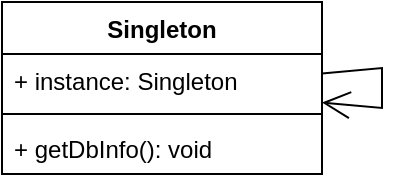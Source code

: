 <mxfile version="21.6.1" type="device">
  <diagram name="Страница 1" id="M4O8nj3WsT1Xa70sqegW">
    <mxGraphModel dx="1195" dy="712" grid="1" gridSize="10" guides="1" tooltips="1" connect="1" arrows="1" fold="1" page="1" pageScale="1" pageWidth="700" pageHeight="1000" math="0" shadow="0">
      <root>
        <mxCell id="0" />
        <mxCell id="1" parent="0" />
        <mxCell id="7J45bNQ8nMFz919vk9rQ-1" value="Singleton" style="swimlane;fontStyle=1;align=center;verticalAlign=top;childLayout=stackLayout;horizontal=1;startSize=26;horizontalStack=0;resizeParent=1;resizeParentMax=0;resizeLast=0;collapsible=1;marginBottom=0;whiteSpace=wrap;html=1;" vertex="1" parent="1">
          <mxGeometry x="240" y="80" width="160" height="86" as="geometry" />
        </mxCell>
        <mxCell id="7J45bNQ8nMFz919vk9rQ-2" value="+ instance: Singleton" style="text;strokeColor=none;fillColor=none;align=left;verticalAlign=top;spacingLeft=4;spacingRight=4;overflow=hidden;rotatable=0;points=[[0,0.5],[1,0.5]];portConstraint=eastwest;whiteSpace=wrap;html=1;" vertex="1" parent="7J45bNQ8nMFz919vk9rQ-1">
          <mxGeometry y="26" width="160" height="26" as="geometry" />
        </mxCell>
        <mxCell id="7J45bNQ8nMFz919vk9rQ-3" value="" style="line;strokeWidth=1;fillColor=none;align=left;verticalAlign=middle;spacingTop=-1;spacingLeft=3;spacingRight=3;rotatable=0;labelPosition=right;points=[];portConstraint=eastwest;strokeColor=inherit;" vertex="1" parent="7J45bNQ8nMFz919vk9rQ-1">
          <mxGeometry y="52" width="160" height="8" as="geometry" />
        </mxCell>
        <mxCell id="7J45bNQ8nMFz919vk9rQ-4" value="+ getDbInfo(): void" style="text;strokeColor=none;fillColor=none;align=left;verticalAlign=top;spacingLeft=4;spacingRight=4;overflow=hidden;rotatable=0;points=[[0,0.5],[1,0.5]];portConstraint=eastwest;whiteSpace=wrap;html=1;" vertex="1" parent="7J45bNQ8nMFz919vk9rQ-1">
          <mxGeometry y="60" width="160" height="26" as="geometry" />
        </mxCell>
        <mxCell id="7J45bNQ8nMFz919vk9rQ-5" value="" style="endArrow=open;endFill=1;endSize=12;html=1;rounded=0;" edge="1" parent="1" source="7J45bNQ8nMFz919vk9rQ-1" target="7J45bNQ8nMFz919vk9rQ-1">
          <mxGeometry width="160" relative="1" as="geometry">
            <mxPoint x="400" y="45.0" as="sourcePoint" />
            <mxPoint x="320" y="10" as="targetPoint" />
            <Array as="points">
              <mxPoint x="430" y="120" />
            </Array>
          </mxGeometry>
        </mxCell>
      </root>
    </mxGraphModel>
  </diagram>
</mxfile>
